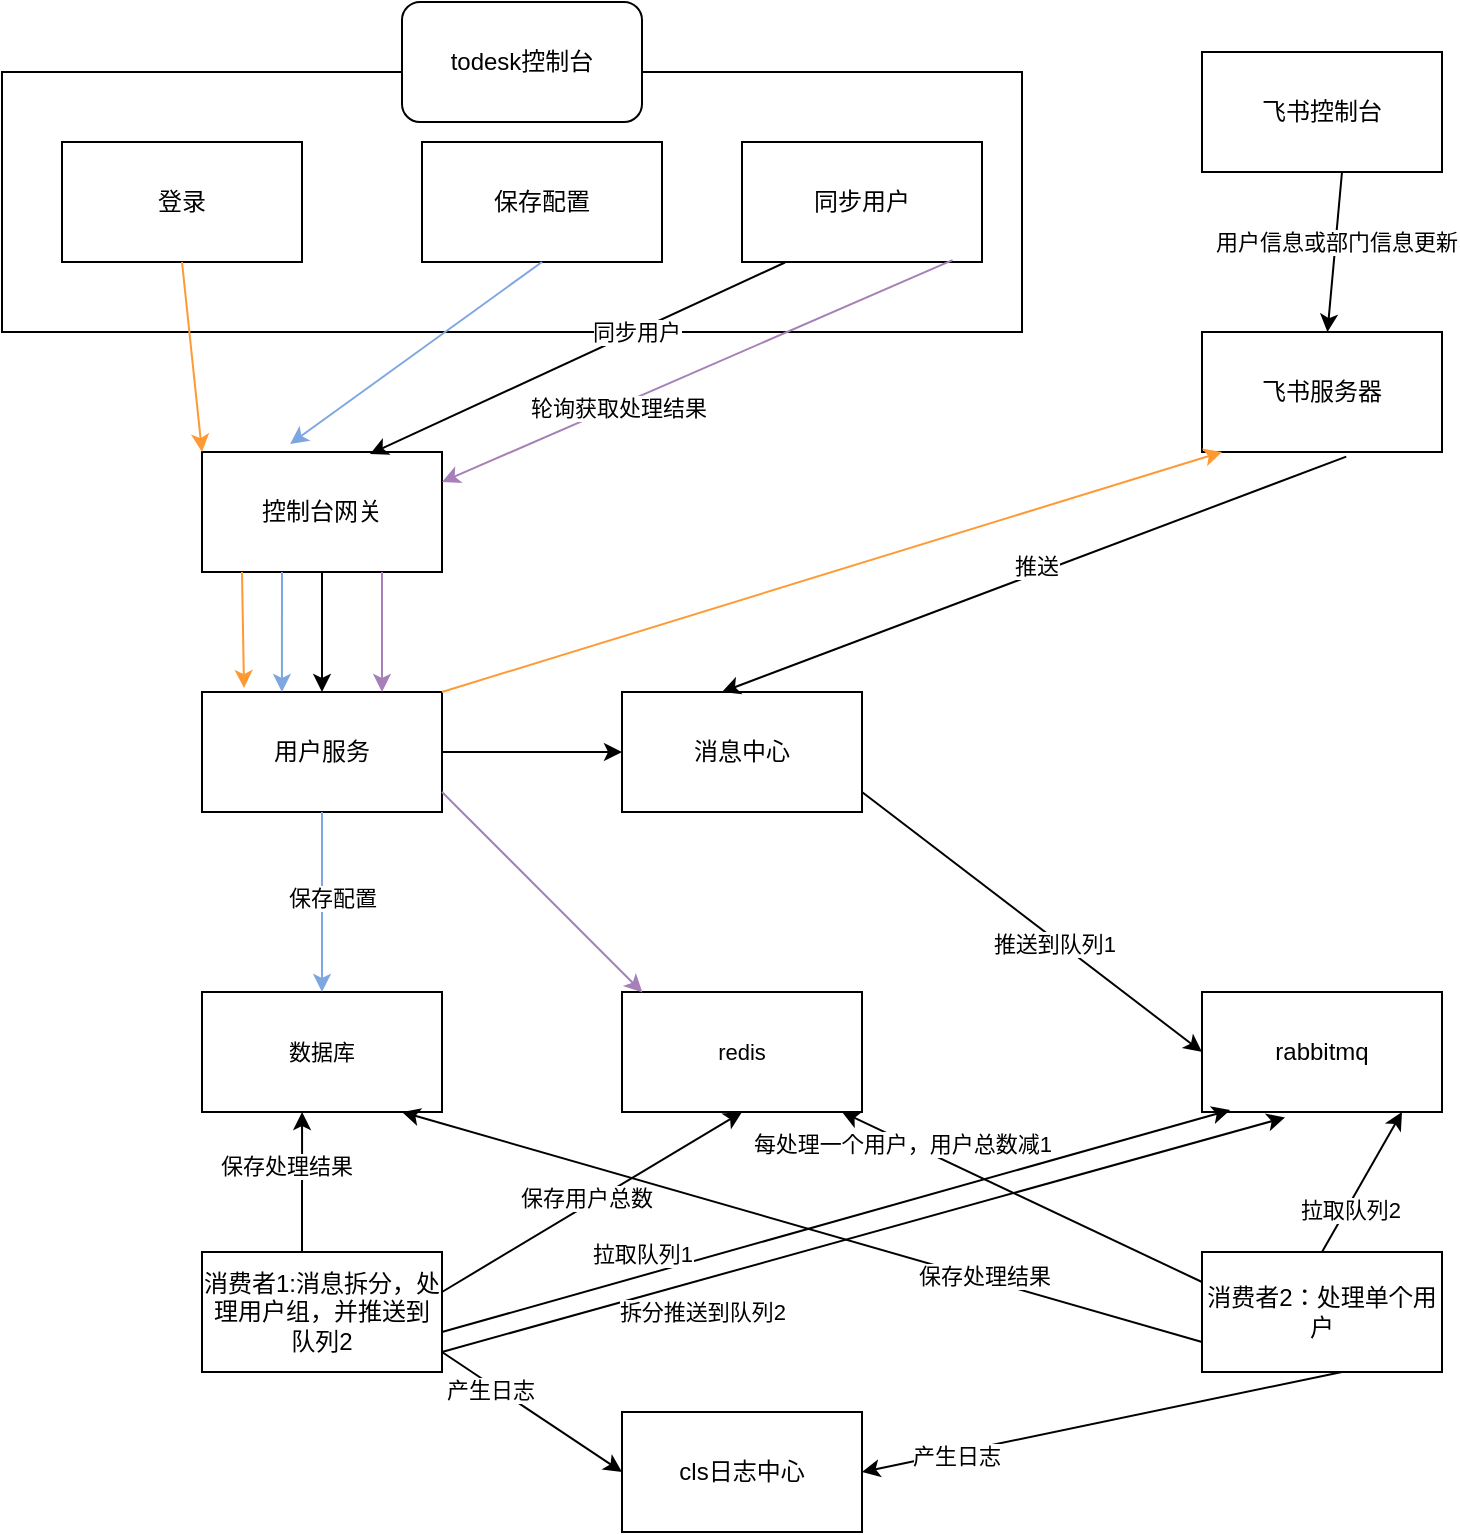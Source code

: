 <mxfile version="21.6.1" type="github">
  <diagram name="Page-1" id="tpUw5nV_huOTeNqq2bV6">
    <mxGraphModel dx="1647" dy="868" grid="1" gridSize="10" guides="1" tooltips="1" connect="1" arrows="1" fold="1" page="1" pageScale="1" pageWidth="827" pageHeight="1169" math="0" shadow="0">
      <root>
        <mxCell id="0" />
        <mxCell id="1" parent="0" />
        <mxCell id="eOV_5N8lb05GciaDrMAI-1" value="" style="rounded=0;whiteSpace=wrap;html=1;" vertex="1" parent="1">
          <mxGeometry x="10" y="50" width="510" height="130" as="geometry" />
        </mxCell>
        <mxCell id="eOV_5N8lb05GciaDrMAI-2" value="登录" style="rounded=0;whiteSpace=wrap;html=1;" vertex="1" parent="1">
          <mxGeometry x="40" y="85" width="120" height="60" as="geometry" />
        </mxCell>
        <mxCell id="eOV_5N8lb05GciaDrMAI-3" value="保存配置" style="rounded=0;whiteSpace=wrap;html=1;" vertex="1" parent="1">
          <mxGeometry x="220" y="85" width="120" height="60" as="geometry" />
        </mxCell>
        <mxCell id="eOV_5N8lb05GciaDrMAI-5" value="todesk控制台" style="rounded=1;whiteSpace=wrap;html=1;" vertex="1" parent="1">
          <mxGeometry x="210" y="15" width="120" height="60" as="geometry" />
        </mxCell>
        <mxCell id="eOV_5N8lb05GciaDrMAI-7" value="控制台网关" style="rounded=0;whiteSpace=wrap;html=1;" vertex="1" parent="1">
          <mxGeometry x="110" y="240" width="120" height="60" as="geometry" />
        </mxCell>
        <mxCell id="eOV_5N8lb05GciaDrMAI-8" value="用户服务" style="rounded=0;whiteSpace=wrap;html=1;" vertex="1" parent="1">
          <mxGeometry x="110" y="360" width="120" height="60" as="geometry" />
        </mxCell>
        <mxCell id="eOV_5N8lb05GciaDrMAI-9" value="消息中心" style="rounded=0;whiteSpace=wrap;html=1;" vertex="1" parent="1">
          <mxGeometry x="320" y="360" width="120" height="60" as="geometry" />
        </mxCell>
        <mxCell id="eOV_5N8lb05GciaDrMAI-10" value="rabbitmq" style="rounded=0;whiteSpace=wrap;html=1;" vertex="1" parent="1">
          <mxGeometry x="610" y="510" width="120" height="60" as="geometry" />
        </mxCell>
        <mxCell id="eOV_5N8lb05GciaDrMAI-11" value="" style="endArrow=classic;html=1;rounded=0;entryX=0;entryY=0;entryDx=0;entryDy=0;exitX=0.5;exitY=1;exitDx=0;exitDy=0;strokeColor=#FF9933;" edge="1" parent="1" source="eOV_5N8lb05GciaDrMAI-2" target="eOV_5N8lb05GciaDrMAI-7">
          <mxGeometry width="50" height="50" relative="1" as="geometry">
            <mxPoint x="200" y="140" as="sourcePoint" />
            <mxPoint x="250" y="90" as="targetPoint" />
          </mxGeometry>
        </mxCell>
        <mxCell id="eOV_5N8lb05GciaDrMAI-14" value="飞书控制台" style="rounded=0;whiteSpace=wrap;html=1;" vertex="1" parent="1">
          <mxGeometry x="610" y="40" width="120" height="60" as="geometry" />
        </mxCell>
        <mxCell id="eOV_5N8lb05GciaDrMAI-15" value="飞书服务器" style="rounded=0;whiteSpace=wrap;html=1;" vertex="1" parent="1">
          <mxGeometry x="610" y="180" width="120" height="60" as="geometry" />
        </mxCell>
        <mxCell id="eOV_5N8lb05GciaDrMAI-16" value="" style="endArrow=classic;html=1;rounded=0;" edge="1" parent="1" target="eOV_5N8lb05GciaDrMAI-15">
          <mxGeometry width="50" height="50" relative="1" as="geometry">
            <mxPoint x="680" y="100" as="sourcePoint" />
            <mxPoint x="730" y="50" as="targetPoint" />
          </mxGeometry>
        </mxCell>
        <mxCell id="eOV_5N8lb05GciaDrMAI-17" value="用户信息或部门信息更新" style="edgeLabel;html=1;align=center;verticalAlign=middle;resizable=0;points=[];" vertex="1" connectable="0" parent="eOV_5N8lb05GciaDrMAI-16">
          <mxGeometry x="-0.125" relative="1" as="geometry">
            <mxPoint as="offset" />
          </mxGeometry>
        </mxCell>
        <mxCell id="eOV_5N8lb05GciaDrMAI-18" value="" style="endArrow=classic;html=1;rounded=0;exitX=0.601;exitY=1.039;exitDx=0;exitDy=0;exitPerimeter=0;" edge="1" parent="1" source="eOV_5N8lb05GciaDrMAI-15">
          <mxGeometry width="50" height="50" relative="1" as="geometry">
            <mxPoint x="750" y="316.82" as="sourcePoint" />
            <mxPoint x="370" y="360.002" as="targetPoint" />
          </mxGeometry>
        </mxCell>
        <mxCell id="eOV_5N8lb05GciaDrMAI-19" value="推送" style="edgeLabel;html=1;align=center;verticalAlign=middle;resizable=0;points=[];" vertex="1" connectable="0" parent="eOV_5N8lb05GciaDrMAI-18">
          <mxGeometry x="-0.015" y="-4" relative="1" as="geometry">
            <mxPoint as="offset" />
          </mxGeometry>
        </mxCell>
        <mxCell id="eOV_5N8lb05GciaDrMAI-22" value="同步用户" style="rounded=0;whiteSpace=wrap;html=1;" vertex="1" parent="1">
          <mxGeometry x="380" y="85" width="120" height="60" as="geometry" />
        </mxCell>
        <mxCell id="eOV_5N8lb05GciaDrMAI-24" value="" style="endArrow=classic;html=1;rounded=0;exitX=0.5;exitY=1;exitDx=0;exitDy=0;entryX=0.367;entryY=-0.067;entryDx=0;entryDy=0;entryPerimeter=0;fillColor=#CCFFCC;strokeColor=#7EA6E0;" edge="1" parent="1" source="eOV_5N8lb05GciaDrMAI-3" target="eOV_5N8lb05GciaDrMAI-7">
          <mxGeometry width="50" height="50" relative="1" as="geometry">
            <mxPoint x="290" y="150" as="sourcePoint" />
            <mxPoint x="340" y="100" as="targetPoint" />
          </mxGeometry>
        </mxCell>
        <mxCell id="eOV_5N8lb05GciaDrMAI-25" value="" style="endArrow=classic;html=1;rounded=0;entryX=0.7;entryY=0.017;entryDx=0;entryDy=0;entryPerimeter=0;exitX=0.179;exitY=1.004;exitDx=0;exitDy=0;exitPerimeter=0;" edge="1" parent="1" source="eOV_5N8lb05GciaDrMAI-22" target="eOV_5N8lb05GciaDrMAI-7">
          <mxGeometry width="50" height="50" relative="1" as="geometry">
            <mxPoint x="440" y="150" as="sourcePoint" />
            <mxPoint x="490" y="100" as="targetPoint" />
            <Array as="points" />
          </mxGeometry>
        </mxCell>
        <mxCell id="eOV_5N8lb05GciaDrMAI-82" value="同步用户" style="edgeLabel;html=1;align=center;verticalAlign=middle;resizable=0;points=[];fontSize=11;fontFamily=Helvetica;fontColor=default;" vertex="1" connectable="0" parent="eOV_5N8lb05GciaDrMAI-25">
          <mxGeometry x="-0.276" relative="1" as="geometry">
            <mxPoint as="offset" />
          </mxGeometry>
        </mxCell>
        <mxCell id="eOV_5N8lb05GciaDrMAI-26" value="cls日志中心" style="rounded=0;whiteSpace=wrap;html=1;" vertex="1" parent="1">
          <mxGeometry x="320" y="720" width="120" height="60" as="geometry" />
        </mxCell>
        <mxCell id="eOV_5N8lb05GciaDrMAI-31" value="消费者1:消息拆分，处理用户组，并推送到队列2" style="rounded=0;whiteSpace=wrap;html=1;" vertex="1" parent="1">
          <mxGeometry x="110" y="640" width="120" height="60" as="geometry" />
        </mxCell>
        <mxCell id="eOV_5N8lb05GciaDrMAI-32" value="消费者2：处理单个用户" style="rounded=0;whiteSpace=wrap;html=1;" vertex="1" parent="1">
          <mxGeometry x="610" y="640" width="120" height="60" as="geometry" />
        </mxCell>
        <mxCell id="eOV_5N8lb05GciaDrMAI-45" value="" style="endArrow=classic;html=1;rounded=0;labelBackgroundColor=default;strokeColor=default;fontFamily=Helvetica;fontSize=11;fontColor=default;shape=connector;entryX=0.5;entryY=0;entryDx=0;entryDy=0;" edge="1" parent="1" target="eOV_5N8lb05GciaDrMAI-8">
          <mxGeometry width="50" height="50" relative="1" as="geometry">
            <mxPoint x="170" y="300" as="sourcePoint" />
            <mxPoint x="220" y="250" as="targetPoint" />
          </mxGeometry>
        </mxCell>
        <mxCell id="eOV_5N8lb05GciaDrMAI-46" value="" style="endArrow=classic;html=1;rounded=0;labelBackgroundColor=default;strokeColor=#7EA6E0;fontFamily=Helvetica;fontSize=11;fontColor=default;shape=connector;entryX=0.333;entryY=0;entryDx=0;entryDy=0;entryPerimeter=0;" edge="1" parent="1" target="eOV_5N8lb05GciaDrMAI-8">
          <mxGeometry width="50" height="50" relative="1" as="geometry">
            <mxPoint x="150" y="300" as="sourcePoint" />
            <mxPoint x="200" y="250" as="targetPoint" />
          </mxGeometry>
        </mxCell>
        <mxCell id="eOV_5N8lb05GciaDrMAI-47" value="数据库" style="rounded=0;whiteSpace=wrap;html=1;fontFamily=Helvetica;fontSize=11;fontColor=default;" vertex="1" parent="1">
          <mxGeometry x="110" y="510" width="120" height="60" as="geometry" />
        </mxCell>
        <mxCell id="eOV_5N8lb05GciaDrMAI-51" value="" style="endArrow=classic;html=1;rounded=0;labelBackgroundColor=default;strokeColor=#FF9933;fontFamily=Helvetica;fontSize=11;fontColor=default;shape=connector;entryX=0.175;entryY=-0.033;entryDx=0;entryDy=0;entryPerimeter=0;" edge="1" parent="1" target="eOV_5N8lb05GciaDrMAI-8">
          <mxGeometry width="50" height="50" relative="1" as="geometry">
            <mxPoint x="130" y="300" as="sourcePoint" />
            <mxPoint x="180" y="250" as="targetPoint" />
          </mxGeometry>
        </mxCell>
        <mxCell id="eOV_5N8lb05GciaDrMAI-54" value="" style="endArrow=classic;html=1;rounded=0;labelBackgroundColor=default;strokeColor=#FF9933;fontFamily=Helvetica;fontSize=11;fontColor=default;shape=connector;exitX=1;exitY=0;exitDx=0;exitDy=0;" edge="1" parent="1" source="eOV_5N8lb05GciaDrMAI-8">
          <mxGeometry width="50" height="50" relative="1" as="geometry">
            <mxPoint x="570" y="290" as="sourcePoint" />
            <mxPoint x="620" y="240" as="targetPoint" />
          </mxGeometry>
        </mxCell>
        <mxCell id="eOV_5N8lb05GciaDrMAI-72" value="redis" style="rounded=0;whiteSpace=wrap;html=1;fontFamily=Helvetica;fontSize=11;fontColor=default;" vertex="1" parent="1">
          <mxGeometry x="320" y="510" width="120" height="60" as="geometry" />
        </mxCell>
        <mxCell id="eOV_5N8lb05GciaDrMAI-78" value="" style="endArrow=classic;html=1;rounded=0;labelBackgroundColor=default;strokeColor=#A680B8;fontFamily=Helvetica;fontSize=11;fontColor=default;shape=connector;entryX=1;entryY=0.25;entryDx=0;entryDy=0;exitX=0.877;exitY=0.984;exitDx=0;exitDy=0;exitPerimeter=0;" edge="1" parent="1" source="eOV_5N8lb05GciaDrMAI-22" target="eOV_5N8lb05GciaDrMAI-7">
          <mxGeometry width="50" height="50" relative="1" as="geometry">
            <mxPoint x="470" y="150" as="sourcePoint" />
            <mxPoint x="520" y="100" as="targetPoint" />
          </mxGeometry>
        </mxCell>
        <mxCell id="eOV_5N8lb05GciaDrMAI-79" value="轮询获取处理结果" style="edgeLabel;html=1;align=center;verticalAlign=middle;resizable=0;points=[];fontSize=11;fontFamily=Helvetica;fontColor=default;" vertex="1" connectable="0" parent="eOV_5N8lb05GciaDrMAI-78">
          <mxGeometry x="0.319" y="1" relative="1" as="geometry">
            <mxPoint as="offset" />
          </mxGeometry>
        </mxCell>
        <mxCell id="eOV_5N8lb05GciaDrMAI-80" value="" style="endArrow=classic;html=1;rounded=0;labelBackgroundColor=default;strokeColor=#A680B8;fontFamily=Helvetica;fontSize=11;fontColor=default;shape=connector;entryX=0.75;entryY=0;entryDx=0;entryDy=0;" edge="1" parent="1" target="eOV_5N8lb05GciaDrMAI-8">
          <mxGeometry width="50" height="50" relative="1" as="geometry">
            <mxPoint x="200" y="300" as="sourcePoint" />
            <mxPoint x="250" y="250" as="targetPoint" />
          </mxGeometry>
        </mxCell>
        <mxCell id="eOV_5N8lb05GciaDrMAI-83" value="" style="endArrow=classic;html=1;rounded=0;labelBackgroundColor=default;strokeColor=#7EA6E0;fontFamily=Helvetica;fontSize=11;fontColor=default;shape=connector;entryX=0.5;entryY=0;entryDx=0;entryDy=0;exitX=0.5;exitY=1;exitDx=0;exitDy=0;" edge="1" parent="1" source="eOV_5N8lb05GciaDrMAI-8" target="eOV_5N8lb05GciaDrMAI-47">
          <mxGeometry width="50" height="50" relative="1" as="geometry">
            <mxPoint x="160" y="420" as="sourcePoint" />
            <mxPoint x="210" y="370" as="targetPoint" />
          </mxGeometry>
        </mxCell>
        <mxCell id="eOV_5N8lb05GciaDrMAI-84" value="保存配置" style="edgeLabel;html=1;align=center;verticalAlign=middle;resizable=0;points=[];fontSize=11;fontFamily=Helvetica;fontColor=default;" vertex="1" connectable="0" parent="eOV_5N8lb05GciaDrMAI-83">
          <mxGeometry x="-0.044" y="5" relative="1" as="geometry">
            <mxPoint as="offset" />
          </mxGeometry>
        </mxCell>
        <mxCell id="eOV_5N8lb05GciaDrMAI-85" value="" style="endArrow=classic;html=1;rounded=0;labelBackgroundColor=default;strokeColor=default;fontFamily=Helvetica;fontSize=11;fontColor=default;shape=connector;entryX=0;entryY=0.5;entryDx=0;entryDy=0;exitX=1;exitY=0.5;exitDx=0;exitDy=0;" edge="1" parent="1" source="eOV_5N8lb05GciaDrMAI-8" target="eOV_5N8lb05GciaDrMAI-9">
          <mxGeometry width="50" height="50" relative="1" as="geometry">
            <mxPoint x="240" y="390" as="sourcePoint" />
            <mxPoint x="290" y="340" as="targetPoint" />
          </mxGeometry>
        </mxCell>
        <mxCell id="eOV_5N8lb05GciaDrMAI-86" value="" style="endArrow=classic;html=1;rounded=0;labelBackgroundColor=default;strokeColor=#A680B8;fontFamily=Helvetica;fontSize=11;fontColor=default;shape=connector;entryX=0.085;entryY=0.004;entryDx=0;entryDy=0;entryPerimeter=0;" edge="1" parent="1" target="eOV_5N8lb05GciaDrMAI-72">
          <mxGeometry width="50" height="50" relative="1" as="geometry">
            <mxPoint x="230" y="410" as="sourcePoint" />
            <mxPoint x="280" y="360" as="targetPoint" />
          </mxGeometry>
        </mxCell>
        <mxCell id="eOV_5N8lb05GciaDrMAI-87" value="" style="endArrow=classic;html=1;rounded=0;labelBackgroundColor=default;strokeColor=default;fontFamily=Helvetica;fontSize=11;fontColor=default;shape=connector;entryX=0;entryY=0.5;entryDx=0;entryDy=0;" edge="1" parent="1" target="eOV_5N8lb05GciaDrMAI-10">
          <mxGeometry width="50" height="50" relative="1" as="geometry">
            <mxPoint x="440" y="410" as="sourcePoint" />
            <mxPoint x="490" y="360" as="targetPoint" />
          </mxGeometry>
        </mxCell>
        <mxCell id="eOV_5N8lb05GciaDrMAI-88" value="推送到队列1" style="edgeLabel;html=1;align=center;verticalAlign=middle;resizable=0;points=[];fontSize=11;fontFamily=Helvetica;fontColor=default;" vertex="1" connectable="0" parent="eOV_5N8lb05GciaDrMAI-87">
          <mxGeometry x="0.147" y="-2" relative="1" as="geometry">
            <mxPoint as="offset" />
          </mxGeometry>
        </mxCell>
        <mxCell id="eOV_5N8lb05GciaDrMAI-89" value="" style="endArrow=classic;html=1;rounded=0;labelBackgroundColor=default;strokeColor=default;fontFamily=Helvetica;fontSize=11;fontColor=default;shape=connector;entryX=0.117;entryY=0.984;entryDx=0;entryDy=0;entryPerimeter=0;" edge="1" parent="1" target="eOV_5N8lb05GciaDrMAI-10">
          <mxGeometry width="50" height="50" relative="1" as="geometry">
            <mxPoint x="230" y="680" as="sourcePoint" />
            <mxPoint x="280" y="630" as="targetPoint" />
          </mxGeometry>
        </mxCell>
        <mxCell id="eOV_5N8lb05GciaDrMAI-90" value="拉取队列1" style="edgeLabel;html=1;align=center;verticalAlign=middle;resizable=0;points=[];fontSize=11;fontFamily=Helvetica;fontColor=default;" vertex="1" connectable="0" parent="eOV_5N8lb05GciaDrMAI-89">
          <mxGeometry x="-0.181" y="1" relative="1" as="geometry">
            <mxPoint x="-61" y="7" as="offset" />
          </mxGeometry>
        </mxCell>
        <mxCell id="eOV_5N8lb05GciaDrMAI-91" value="" style="endArrow=classic;html=1;rounded=0;labelBackgroundColor=default;strokeColor=default;fontFamily=Helvetica;fontSize=11;fontColor=default;shape=connector;entryX=0.5;entryY=1;entryDx=0;entryDy=0;" edge="1" parent="1" target="eOV_5N8lb05GciaDrMAI-72">
          <mxGeometry width="50" height="50" relative="1" as="geometry">
            <mxPoint x="230" y="660" as="sourcePoint" />
            <mxPoint x="280" y="610" as="targetPoint" />
          </mxGeometry>
        </mxCell>
        <mxCell id="eOV_5N8lb05GciaDrMAI-92" value="保存用户总数" style="edgeLabel;html=1;align=center;verticalAlign=middle;resizable=0;points=[];fontSize=11;fontFamily=Helvetica;fontColor=default;" vertex="1" connectable="0" parent="eOV_5N8lb05GciaDrMAI-91">
          <mxGeometry x="-0.015" y="4" relative="1" as="geometry">
            <mxPoint as="offset" />
          </mxGeometry>
        </mxCell>
        <mxCell id="eOV_5N8lb05GciaDrMAI-93" value="" style="endArrow=classic;html=1;rounded=0;labelBackgroundColor=default;strokeColor=default;fontFamily=Helvetica;fontSize=11;fontColor=default;shape=connector;entryX=0.417;entryY=1;entryDx=0;entryDy=0;entryPerimeter=0;" edge="1" parent="1" target="eOV_5N8lb05GciaDrMAI-47">
          <mxGeometry width="50" height="50" relative="1" as="geometry">
            <mxPoint x="160" y="640" as="sourcePoint" />
            <mxPoint x="210" y="590" as="targetPoint" />
          </mxGeometry>
        </mxCell>
        <mxCell id="eOV_5N8lb05GciaDrMAI-94" value="保存处理结果" style="edgeLabel;html=1;align=center;verticalAlign=middle;resizable=0;points=[];fontSize=11;fontFamily=Helvetica;fontColor=default;" vertex="1" connectable="0" parent="eOV_5N8lb05GciaDrMAI-93">
          <mxGeometry x="0.242" y="8" relative="1" as="geometry">
            <mxPoint as="offset" />
          </mxGeometry>
        </mxCell>
        <mxCell id="eOV_5N8lb05GciaDrMAI-95" value="" style="endArrow=classic;html=1;rounded=0;labelBackgroundColor=default;strokeColor=default;fontFamily=Helvetica;fontSize=11;fontColor=default;shape=connector;entryX=0;entryY=0.5;entryDx=0;entryDy=0;" edge="1" parent="1" target="eOV_5N8lb05GciaDrMAI-26">
          <mxGeometry width="50" height="50" relative="1" as="geometry">
            <mxPoint x="230" y="690" as="sourcePoint" />
            <mxPoint x="280" y="640" as="targetPoint" />
          </mxGeometry>
        </mxCell>
        <mxCell id="eOV_5N8lb05GciaDrMAI-96" value="产生日志" style="edgeLabel;html=1;align=center;verticalAlign=middle;resizable=0;points=[];fontSize=11;fontFamily=Helvetica;fontColor=default;" vertex="1" connectable="0" parent="eOV_5N8lb05GciaDrMAI-95">
          <mxGeometry x="-0.441" y="-2" relative="1" as="geometry">
            <mxPoint as="offset" />
          </mxGeometry>
        </mxCell>
        <mxCell id="eOV_5N8lb05GciaDrMAI-97" value="" style="endArrow=classic;html=1;rounded=0;labelBackgroundColor=default;strokeColor=default;fontFamily=Helvetica;fontSize=11;fontColor=default;shape=connector;exitX=0.5;exitY=0;exitDx=0;exitDy=0;" edge="1" parent="1" source="eOV_5N8lb05GciaDrMAI-32">
          <mxGeometry width="50" height="50" relative="1" as="geometry">
            <mxPoint x="660" y="620" as="sourcePoint" />
            <mxPoint x="710" y="570" as="targetPoint" />
          </mxGeometry>
        </mxCell>
        <mxCell id="eOV_5N8lb05GciaDrMAI-100" value="拉取队列2" style="edgeLabel;html=1;align=center;verticalAlign=middle;resizable=0;points=[];fontSize=11;fontFamily=Helvetica;fontColor=default;" vertex="1" connectable="0" parent="eOV_5N8lb05GciaDrMAI-97">
          <mxGeometry x="-0.365" y="-2" relative="1" as="geometry">
            <mxPoint x="-1" as="offset" />
          </mxGeometry>
        </mxCell>
        <mxCell id="eOV_5N8lb05GciaDrMAI-98" value="" style="endArrow=classic;html=1;rounded=0;labelBackgroundColor=default;strokeColor=default;fontFamily=Helvetica;fontSize=11;fontColor=default;shape=connector;entryX=0.346;entryY=1.046;entryDx=0;entryDy=0;entryPerimeter=0;" edge="1" parent="1" target="eOV_5N8lb05GciaDrMAI-10">
          <mxGeometry width="50" height="50" relative="1" as="geometry">
            <mxPoint x="230" y="690" as="sourcePoint" />
            <mxPoint x="280" y="640" as="targetPoint" />
          </mxGeometry>
        </mxCell>
        <mxCell id="eOV_5N8lb05GciaDrMAI-99" value="拆分推送到队列2" style="edgeLabel;html=1;align=center;verticalAlign=middle;resizable=0;points=[];fontSize=11;fontFamily=Helvetica;fontColor=default;" vertex="1" connectable="0" parent="eOV_5N8lb05GciaDrMAI-98">
          <mxGeometry x="0.138" y="-4" relative="1" as="geometry">
            <mxPoint x="-111" y="43" as="offset" />
          </mxGeometry>
        </mxCell>
        <mxCell id="eOV_5N8lb05GciaDrMAI-101" value="" style="endArrow=classic;html=1;rounded=0;labelBackgroundColor=default;strokeColor=default;fontFamily=Helvetica;fontSize=11;fontColor=default;shape=connector;exitX=0;exitY=0.25;exitDx=0;exitDy=0;" edge="1" parent="1" source="eOV_5N8lb05GciaDrMAI-32">
          <mxGeometry width="50" height="50" relative="1" as="geometry">
            <mxPoint x="380" y="620" as="sourcePoint" />
            <mxPoint x="430" y="570" as="targetPoint" />
          </mxGeometry>
        </mxCell>
        <mxCell id="eOV_5N8lb05GciaDrMAI-102" value="每处理一个用户，用户总数减1" style="edgeLabel;html=1;align=center;verticalAlign=middle;resizable=0;points=[];fontSize=11;fontFamily=Helvetica;fontColor=default;" vertex="1" connectable="0" parent="eOV_5N8lb05GciaDrMAI-101">
          <mxGeometry x="-0.148" y="3" relative="1" as="geometry">
            <mxPoint x="-72" y="-36" as="offset" />
          </mxGeometry>
        </mxCell>
        <mxCell id="eOV_5N8lb05GciaDrMAI-103" value="" style="endArrow=classic;html=1;rounded=0;labelBackgroundColor=default;strokeColor=default;fontFamily=Helvetica;fontSize=11;fontColor=default;shape=connector;exitX=0;exitY=0.75;exitDx=0;exitDy=0;" edge="1" parent="1" source="eOV_5N8lb05GciaDrMAI-32">
          <mxGeometry width="50" height="50" relative="1" as="geometry">
            <mxPoint x="160" y="620" as="sourcePoint" />
            <mxPoint x="210" y="570" as="targetPoint" />
          </mxGeometry>
        </mxCell>
        <mxCell id="eOV_5N8lb05GciaDrMAI-104" value="保存处理结果" style="edgeLabel;html=1;align=center;verticalAlign=middle;resizable=0;points=[];fontSize=11;fontFamily=Helvetica;fontColor=default;" vertex="1" connectable="0" parent="eOV_5N8lb05GciaDrMAI-103">
          <mxGeometry x="-0.452" y="-2" relative="1" as="geometry">
            <mxPoint as="offset" />
          </mxGeometry>
        </mxCell>
        <mxCell id="eOV_5N8lb05GciaDrMAI-105" value="" style="endArrow=classic;html=1;rounded=0;labelBackgroundColor=default;strokeColor=default;fontFamily=Helvetica;fontSize=11;fontColor=default;shape=connector;entryX=1;entryY=0.5;entryDx=0;entryDy=0;" edge="1" parent="1" target="eOV_5N8lb05GciaDrMAI-26">
          <mxGeometry width="50" height="50" relative="1" as="geometry">
            <mxPoint x="680" y="700" as="sourcePoint" />
            <mxPoint x="730" y="650" as="targetPoint" />
          </mxGeometry>
        </mxCell>
        <mxCell id="eOV_5N8lb05GciaDrMAI-106" value="产生日志" style="edgeLabel;html=1;align=center;verticalAlign=middle;resizable=0;points=[];fontSize=11;fontFamily=Helvetica;fontColor=default;" vertex="1" connectable="0" parent="eOV_5N8lb05GciaDrMAI-105">
          <mxGeometry x="0.61" y="1" relative="1" as="geometry">
            <mxPoint as="offset" />
          </mxGeometry>
        </mxCell>
      </root>
    </mxGraphModel>
  </diagram>
</mxfile>

